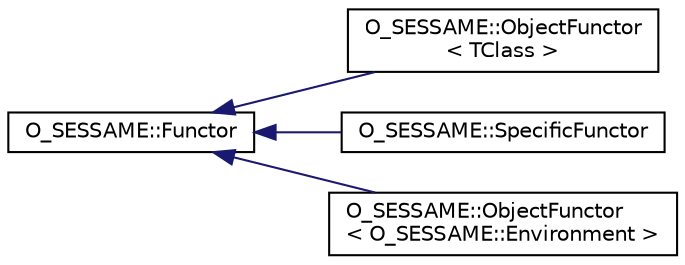 digraph "Graphical Class Hierarchy"
{
  edge [fontname="Helvetica",fontsize="10",labelfontname="Helvetica",labelfontsize="10"];
  node [fontname="Helvetica",fontsize="10",shape=record];
  rankdir="LR";
  Node1 [label="O_SESSAME::Functor",height=0.2,width=0.4,color="black", fillcolor="white", style="filled",URL="$classO__SESSAME_1_1Functor.html",tooltip="Abstract class to hold the pointer to an force calculating functor.A Function Object, or Functor (the two terms are synonymous) is simply any object that can be called as if it is a function. It is used to define a call-back function that evaluates any algorithm that takes the defined inputs and returns a vector of values. Examples of usage include evaluating a disturbance force or torque given the current time, orbit state, and attitude state. The returned vector will then be the 3 forces (or torques). "];
  Node1 -> Node2 [dir="back",color="midnightblue",fontsize="10",style="solid",fontname="Helvetica"];
  Node2 [label="O_SESSAME::ObjectFunctor\l\< TClass \>",height=0.2,width=0.4,color="black", fillcolor="white", style="filled",URL="$classO__SESSAME_1_1ObjectFunctor.html",tooltip="derived template class "];
  Node1 -> Node3 [dir="back",color="midnightblue",fontsize="10",style="solid",fontname="Helvetica"];
  Node3 [label="O_SESSAME::SpecificFunctor",height=0.2,width=0.4,color="black", fillcolor="white", style="filled",URL="$classO__SESSAME_1_1SpecificFunctor.html",tooltip="derived template class "];
  Node1 -> Node4 [dir="back",color="midnightblue",fontsize="10",style="solid",fontname="Helvetica"];
  Node4 [label="O_SESSAME::ObjectFunctor\l\< O_SESSAME::Environment \>",height=0.2,width=0.4,color="black", fillcolor="white", style="filled",URL="$classO__SESSAME_1_1ObjectFunctor.html"];
}
